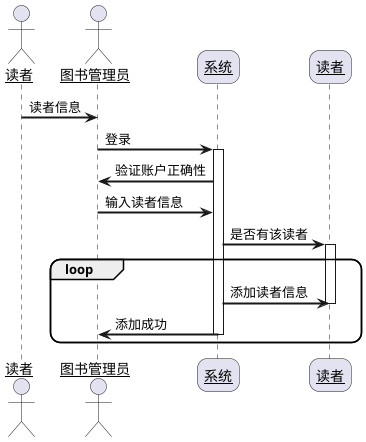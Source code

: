 @startuml
skinparam sequenceArrowThickness 2
skinparam roundcorner 20
skinparam maxmessagesize 60
skinparam sequenceParticipant underline

actor 读者
actor 图书管理员
participant "系统" as A
participant "读者" as B
读者->图书管理员 :读者信息
图书管理员 -> A: 登录
activate A
A->图书管理员:验证账户正确性
图书管理员 -> A: 输入读者信息
A -> B: 是否有该读者
activate B
loop
A -> B: 添加读者信息
deactivate B
A -> 图书管理员: 添加成功
deactivate A
end
@enduml

